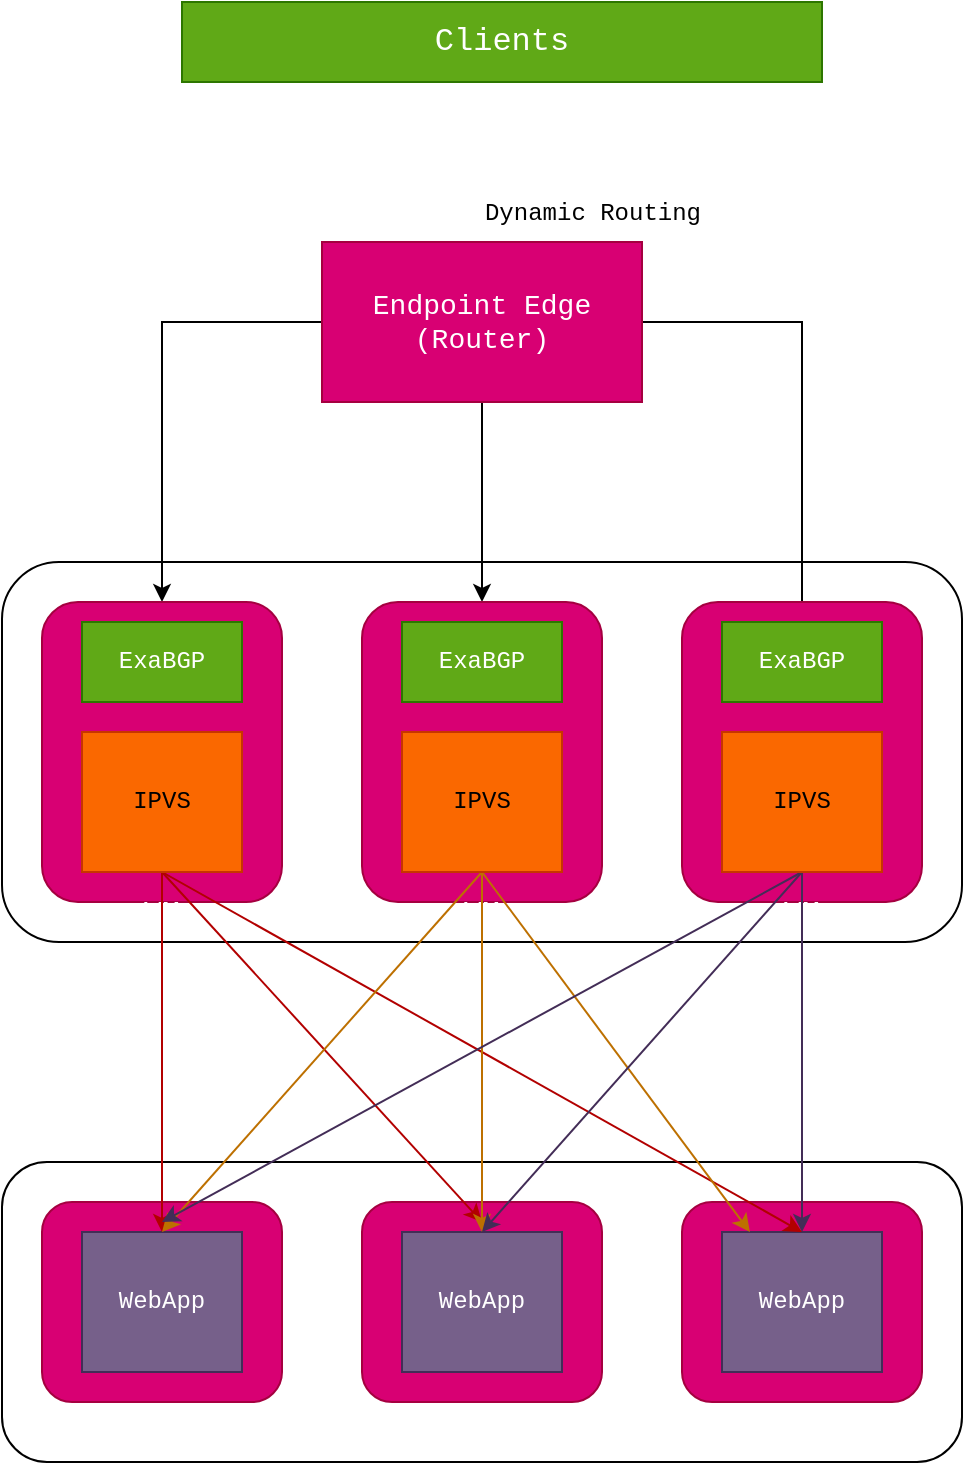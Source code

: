 <mxfile version="23.1.5" type="device">
  <diagram name="Page-1" id="r3Jk3_Pf1yJ7Fuvdu5Mo">
    <mxGraphModel dx="1434" dy="884" grid="1" gridSize="10" guides="1" tooltips="1" connect="1" arrows="1" fold="1" page="1" pageScale="1" pageWidth="850" pageHeight="800" math="0" shadow="0">
      <root>
        <mxCell id="0" />
        <mxCell id="1" parent="0" />
        <mxCell id="L3b_sPjNzKmv3kkk4Vde-1" style="edgeStyle=orthogonalEdgeStyle;rounded=0;orthogonalLoop=1;jettySize=auto;html=1;exitX=0.5;exitY=1;exitDx=0;exitDy=0;entryX=0.5;entryY=0;entryDx=0;entryDy=0;" edge="1" parent="1" source="8X0pW9MMn5MF2IqNcj7W-2" target="TvI4Wy2X7Zgb3tzYEfgl-14">
          <mxGeometry relative="1" as="geometry" />
        </mxCell>
        <mxCell id="L3b_sPjNzKmv3kkk4Vde-2" style="edgeStyle=orthogonalEdgeStyle;rounded=0;orthogonalLoop=1;jettySize=auto;html=1;exitX=0;exitY=0.5;exitDx=0;exitDy=0;entryX=0.5;entryY=0;entryDx=0;entryDy=0;" edge="1" parent="1" source="8X0pW9MMn5MF2IqNcj7W-2" target="TvI4Wy2X7Zgb3tzYEfgl-11">
          <mxGeometry relative="1" as="geometry" />
        </mxCell>
        <mxCell id="L3b_sPjNzKmv3kkk4Vde-3" style="edgeStyle=orthogonalEdgeStyle;rounded=0;orthogonalLoop=1;jettySize=auto;html=1;exitX=1;exitY=0.5;exitDx=0;exitDy=0;entryX=0.5;entryY=0;entryDx=0;entryDy=0;" edge="1" parent="1" source="8X0pW9MMn5MF2IqNcj7W-2" target="TvI4Wy2X7Zgb3tzYEfgl-19">
          <mxGeometry relative="1" as="geometry" />
        </mxCell>
        <mxCell id="8X0pW9MMn5MF2IqNcj7W-2" value="Endpoint Edge (Router)" style="rounded=0;whiteSpace=wrap;html=1;fillColor=#d80073;fontColor=#ffffff;strokeColor=#A50040;fontFamily=Courier New;fontSize=14;" parent="1" vertex="1">
          <mxGeometry x="320" y="160" width="160" height="80" as="geometry" />
        </mxCell>
        <mxCell id="8X0pW9MMn5MF2IqNcj7W-33" value="" style="rounded=1;whiteSpace=wrap;html=1;noLabel=1;fillColor=none;" parent="1" vertex="1">
          <mxGeometry x="160" y="620" width="480" height="150" as="geometry" />
        </mxCell>
        <mxCell id="8X0pW9MMn5MF2IqNcj7W-39" value="&lt;br style=&quot;font-size: 15px;&quot;&gt;&lt;br style=&quot;font-size: 15px;&quot;&gt;&lt;br style=&quot;font-size: 15px;&quot;&gt;&lt;br style=&quot;font-size: 15px;&quot;&gt;&lt;br style=&quot;font-size: 15px;&quot;&gt;&lt;br style=&quot;font-size: 15px;&quot;&gt;&lt;br style=&quot;font-size: 15px;&quot;&gt;VM" style="rounded=1;whiteSpace=wrap;html=1;fillColor=#d80073;fontColor=#ffffff;strokeColor=#A50040;fontFamily=Courier New;fontSize=15;" parent="1" vertex="1">
          <mxGeometry x="180" y="640" width="120" height="100" as="geometry" />
        </mxCell>
        <mxCell id="8X0pW9MMn5MF2IqNcj7W-40" value="WebApp" style="rounded=0;whiteSpace=wrap;html=1;fillColor=#76608a;fontColor=#ffffff;strokeColor=#432D57;fontFamily=Courier New;" parent="1" vertex="1">
          <mxGeometry x="200" y="655" width="80" height="70" as="geometry" />
        </mxCell>
        <mxCell id="8X0pW9MMn5MF2IqNcj7W-42" value="&lt;br style=&quot;font-size: 15px;&quot;&gt;&lt;br style=&quot;font-size: 15px;&quot;&gt;&lt;br style=&quot;font-size: 15px;&quot;&gt;&lt;br style=&quot;font-size: 15px;&quot;&gt;&lt;br style=&quot;font-size: 15px;&quot;&gt;&lt;br style=&quot;font-size: 15px;&quot;&gt;&lt;br style=&quot;font-size: 15px;&quot;&gt;VM" style="rounded=1;whiteSpace=wrap;html=1;fillColor=#d80073;fontColor=#ffffff;strokeColor=#A50040;fontFamily=Courier New;fontSize=15;" parent="1" vertex="1">
          <mxGeometry x="500" y="640" width="120" height="100" as="geometry" />
        </mxCell>
        <mxCell id="WVOc0YupxSbSQjYghhAA-8" value="Clients" style="rounded=0;whiteSpace=wrap;html=1;fillColor=#60a917;fontColor=#ffffff;strokeColor=#2D7600;fontSize=16;fontFamily=Courier New;" parent="1" vertex="1">
          <mxGeometry x="250" y="40" width="320" height="40" as="geometry" />
        </mxCell>
        <mxCell id="TvI4Wy2X7Zgb3tzYEfgl-4" value="&lt;br style=&quot;font-size: 15px;&quot;&gt;&lt;br style=&quot;font-size: 15px;&quot;&gt;&lt;br style=&quot;font-size: 15px;&quot;&gt;&lt;br style=&quot;font-size: 15px;&quot;&gt;&lt;br style=&quot;font-size: 15px;&quot;&gt;&lt;br style=&quot;font-size: 15px;&quot;&gt;&lt;br style=&quot;font-size: 15px;&quot;&gt;VM" style="rounded=1;whiteSpace=wrap;html=1;fillColor=#d80073;fontColor=#ffffff;strokeColor=#A50040;fontFamily=Courier New;fontSize=15;" parent="1" vertex="1">
          <mxGeometry x="340" y="640" width="120" height="100" as="geometry" />
        </mxCell>
        <mxCell id="TvI4Wy2X7Zgb3tzYEfgl-5" value="WebApp" style="rounded=0;whiteSpace=wrap;html=1;fillColor=#76608a;fontColor=#ffffff;strokeColor=#432D57;fontFamily=Courier New;" parent="1" vertex="1">
          <mxGeometry x="360" y="655" width="80" height="70" as="geometry" />
        </mxCell>
        <mxCell id="TvI4Wy2X7Zgb3tzYEfgl-6" value="WebApp" style="rounded=0;whiteSpace=wrap;html=1;fillColor=#76608a;fontColor=#ffffff;strokeColor=#432D57;fontFamily=Courier New;" parent="1" vertex="1">
          <mxGeometry x="520" y="655" width="80" height="70" as="geometry" />
        </mxCell>
        <mxCell id="TvI4Wy2X7Zgb3tzYEfgl-10" value="" style="rounded=1;whiteSpace=wrap;html=1;noLabel=1;fillColor=none;" parent="1" vertex="1">
          <mxGeometry x="160" y="320" width="480" height="190" as="geometry" />
        </mxCell>
        <mxCell id="TvI4Wy2X7Zgb3tzYEfgl-11" value="&lt;br style=&quot;font-size: 15px;&quot;&gt;&lt;br style=&quot;font-size: 15px;&quot;&gt;&lt;br style=&quot;font-size: 15px;&quot;&gt;&lt;br style=&quot;font-size: 15px;&quot;&gt;&lt;br style=&quot;font-size: 15px;&quot;&gt;&lt;br style=&quot;font-size: 15px;&quot;&gt;&lt;br style=&quot;font-size: 15px;&quot;&gt;&lt;br style=&quot;font-size: 15px;&quot;&gt;&lt;br style=&quot;font-size: 15px;&quot;&gt;VM" style="rounded=1;whiteSpace=wrap;html=1;fillColor=#d80073;fontColor=#ffffff;strokeColor=#A50040;fontFamily=Courier New;fontSize=15;" parent="1" vertex="1">
          <mxGeometry x="180" y="340" width="120" height="150" as="geometry" />
        </mxCell>
        <mxCell id="TvI4Wy2X7Zgb3tzYEfgl-21" style="edgeStyle=orthogonalEdgeStyle;rounded=0;orthogonalLoop=1;jettySize=auto;html=1;exitX=0.5;exitY=1;exitDx=0;exitDy=0;fillColor=#e51400;strokeColor=#B20000;" parent="1" source="TvI4Wy2X7Zgb3tzYEfgl-12" target="8X0pW9MMn5MF2IqNcj7W-40" edge="1">
          <mxGeometry relative="1" as="geometry" />
        </mxCell>
        <mxCell id="TvI4Wy2X7Zgb3tzYEfgl-23" style="rounded=0;orthogonalLoop=1;jettySize=auto;html=1;exitX=0.5;exitY=1;exitDx=0;exitDy=0;entryX=0.5;entryY=0;entryDx=0;entryDy=0;fillColor=#e51400;strokeColor=#B20000;" parent="1" source="TvI4Wy2X7Zgb3tzYEfgl-12" target="TvI4Wy2X7Zgb3tzYEfgl-6" edge="1">
          <mxGeometry relative="1" as="geometry" />
        </mxCell>
        <mxCell id="TvI4Wy2X7Zgb3tzYEfgl-24" style="rounded=0;orthogonalLoop=1;jettySize=auto;html=1;exitX=0.5;exitY=1;exitDx=0;exitDy=0;fillColor=#e51400;strokeColor=#B20000;" parent="1" source="TvI4Wy2X7Zgb3tzYEfgl-12" edge="1">
          <mxGeometry relative="1" as="geometry">
            <mxPoint x="400" y="650" as="targetPoint" />
          </mxGeometry>
        </mxCell>
        <mxCell id="TvI4Wy2X7Zgb3tzYEfgl-12" value="IPVS" style="rounded=0;whiteSpace=wrap;html=1;fillColor=#fa6800;fontColor=#000000;strokeColor=#C73500;fontFamily=Courier New;" parent="1" vertex="1">
          <mxGeometry x="200" y="405" width="80" height="70" as="geometry" />
        </mxCell>
        <mxCell id="TvI4Wy2X7Zgb3tzYEfgl-13" value="&lt;br style=&quot;font-size: 15px;&quot;&gt;&lt;br style=&quot;font-size: 15px;&quot;&gt;&lt;br style=&quot;font-size: 15px;&quot;&gt;&lt;br style=&quot;font-size: 15px;&quot;&gt;&lt;br style=&quot;font-size: 15px;&quot;&gt;&lt;br style=&quot;font-size: 15px;&quot;&gt;&lt;br style=&quot;font-size: 15px;&quot;&gt;&lt;br style=&quot;font-size: 15px;&quot;&gt;&lt;br style=&quot;font-size: 15px;&quot;&gt;VM" style="rounded=1;whiteSpace=wrap;html=1;fillColor=#d80073;fontColor=#ffffff;strokeColor=#A50040;fontFamily=Courier New;fontSize=15;" parent="1" vertex="1">
          <mxGeometry x="500" y="340" width="120" height="150" as="geometry" />
        </mxCell>
        <mxCell id="TvI4Wy2X7Zgb3tzYEfgl-14" value="&lt;br style=&quot;font-size: 15px;&quot;&gt;&lt;br style=&quot;font-size: 15px;&quot;&gt;&lt;br style=&quot;font-size: 15px;&quot;&gt;&lt;br style=&quot;font-size: 15px;&quot;&gt;&lt;br style=&quot;font-size: 15px;&quot;&gt;&lt;br style=&quot;font-size: 15px;&quot;&gt;&lt;br style=&quot;font-size: 15px;&quot;&gt;&lt;br style=&quot;font-size: 15px;&quot;&gt;&lt;br style=&quot;font-size: 15px;&quot;&gt;VM" style="rounded=1;whiteSpace=wrap;html=1;fillColor=#d80073;fontColor=#ffffff;strokeColor=#A50040;fontFamily=Courier New;fontSize=15;" parent="1" vertex="1">
          <mxGeometry x="340" y="340" width="120" height="150" as="geometry" />
        </mxCell>
        <mxCell id="TvI4Wy2X7Zgb3tzYEfgl-22" style="edgeStyle=orthogonalEdgeStyle;rounded=0;orthogonalLoop=1;jettySize=auto;html=1;exitX=0.5;exitY=1;exitDx=0;exitDy=0;entryX=0.5;entryY=0;entryDx=0;entryDy=0;fillColor=#f0a30a;strokeColor=#BD7000;" parent="1" source="TvI4Wy2X7Zgb3tzYEfgl-15" target="TvI4Wy2X7Zgb3tzYEfgl-5" edge="1">
          <mxGeometry relative="1" as="geometry" />
        </mxCell>
        <mxCell id="TvI4Wy2X7Zgb3tzYEfgl-25" style="rounded=0;orthogonalLoop=1;jettySize=auto;html=1;exitX=0.5;exitY=1;exitDx=0;exitDy=0;entryX=0.5;entryY=0;entryDx=0;entryDy=0;fillColor=#f0a30a;strokeColor=#BD7000;" parent="1" source="TvI4Wy2X7Zgb3tzYEfgl-15" target="8X0pW9MMn5MF2IqNcj7W-40" edge="1">
          <mxGeometry relative="1" as="geometry" />
        </mxCell>
        <mxCell id="TvI4Wy2X7Zgb3tzYEfgl-26" style="rounded=0;orthogonalLoop=1;jettySize=auto;html=1;exitX=0.5;exitY=1;exitDx=0;exitDy=0;fillColor=#f0a30a;strokeColor=#BD7000;" parent="1" source="TvI4Wy2X7Zgb3tzYEfgl-15" target="TvI4Wy2X7Zgb3tzYEfgl-6" edge="1">
          <mxGeometry relative="1" as="geometry" />
        </mxCell>
        <mxCell id="TvI4Wy2X7Zgb3tzYEfgl-15" value="IPVS" style="rounded=0;whiteSpace=wrap;html=1;fillColor=#fa6800;fontColor=#000000;strokeColor=#C73500;fontFamily=Courier New;" parent="1" vertex="1">
          <mxGeometry x="360" y="405" width="80" height="70" as="geometry" />
        </mxCell>
        <mxCell id="TvI4Wy2X7Zgb3tzYEfgl-27" style="rounded=0;orthogonalLoop=1;jettySize=auto;html=1;exitX=0.5;exitY=1;exitDx=0;exitDy=0;fillColor=#76608a;strokeColor=#432D57;" parent="1" source="TvI4Wy2X7Zgb3tzYEfgl-16" target="TvI4Wy2X7Zgb3tzYEfgl-6" edge="1">
          <mxGeometry relative="1" as="geometry" />
        </mxCell>
        <mxCell id="TvI4Wy2X7Zgb3tzYEfgl-28" style="rounded=0;orthogonalLoop=1;jettySize=auto;html=1;exitX=0.5;exitY=1;exitDx=0;exitDy=0;entryX=0.5;entryY=0;entryDx=0;entryDy=0;fillColor=#76608a;strokeColor=#432D57;" parent="1" source="TvI4Wy2X7Zgb3tzYEfgl-16" target="TvI4Wy2X7Zgb3tzYEfgl-5" edge="1">
          <mxGeometry relative="1" as="geometry" />
        </mxCell>
        <mxCell id="TvI4Wy2X7Zgb3tzYEfgl-29" style="rounded=0;orthogonalLoop=1;jettySize=auto;html=1;exitX=0.5;exitY=1;exitDx=0;exitDy=0;fillColor=#76608a;strokeColor=#432D57;" parent="1" source="TvI4Wy2X7Zgb3tzYEfgl-16" edge="1">
          <mxGeometry relative="1" as="geometry">
            <mxPoint x="240" y="650" as="targetPoint" />
          </mxGeometry>
        </mxCell>
        <mxCell id="TvI4Wy2X7Zgb3tzYEfgl-16" value="IPVS" style="rounded=0;whiteSpace=wrap;html=1;fillColor=#fa6800;fontColor=#000000;strokeColor=#C73500;fontFamily=Courier New;" parent="1" vertex="1">
          <mxGeometry x="520" y="405" width="80" height="70" as="geometry" />
        </mxCell>
        <mxCell id="TvI4Wy2X7Zgb3tzYEfgl-17" value="ExaBGP" style="rounded=0;whiteSpace=wrap;html=1;fillColor=#60a917;fontColor=#ffffff;strokeColor=#2D7600;fontFamily=Courier New;" parent="1" vertex="1">
          <mxGeometry x="200" y="350" width="80" height="40" as="geometry" />
        </mxCell>
        <mxCell id="TvI4Wy2X7Zgb3tzYEfgl-18" value="ExaBGP" style="rounded=0;whiteSpace=wrap;html=1;fillColor=#60a917;fontColor=#ffffff;strokeColor=#2D7600;fontFamily=Courier New;" parent="1" vertex="1">
          <mxGeometry x="360" y="350" width="80" height="40" as="geometry" />
        </mxCell>
        <mxCell id="TvI4Wy2X7Zgb3tzYEfgl-19" value="ExaBGP" style="rounded=0;whiteSpace=wrap;html=1;fillColor=#60a917;fontColor=#ffffff;strokeColor=#2D7600;fontFamily=Courier New;" parent="1" vertex="1">
          <mxGeometry x="520" y="350" width="80" height="40" as="geometry" />
        </mxCell>
        <mxCell id="TvI4Wy2X7Zgb3tzYEfgl-32" value="&lt;font face=&quot;Courier New&quot;&gt;Dynamic Routing&lt;/font&gt;" style="text;html=1;align=center;verticalAlign=middle;resizable=0;points=[];autosize=1;strokeColor=none;fillColor=none;" parent="1" vertex="1">
          <mxGeometry x="390" y="130" width="130" height="30" as="geometry" />
        </mxCell>
      </root>
    </mxGraphModel>
  </diagram>
</mxfile>
